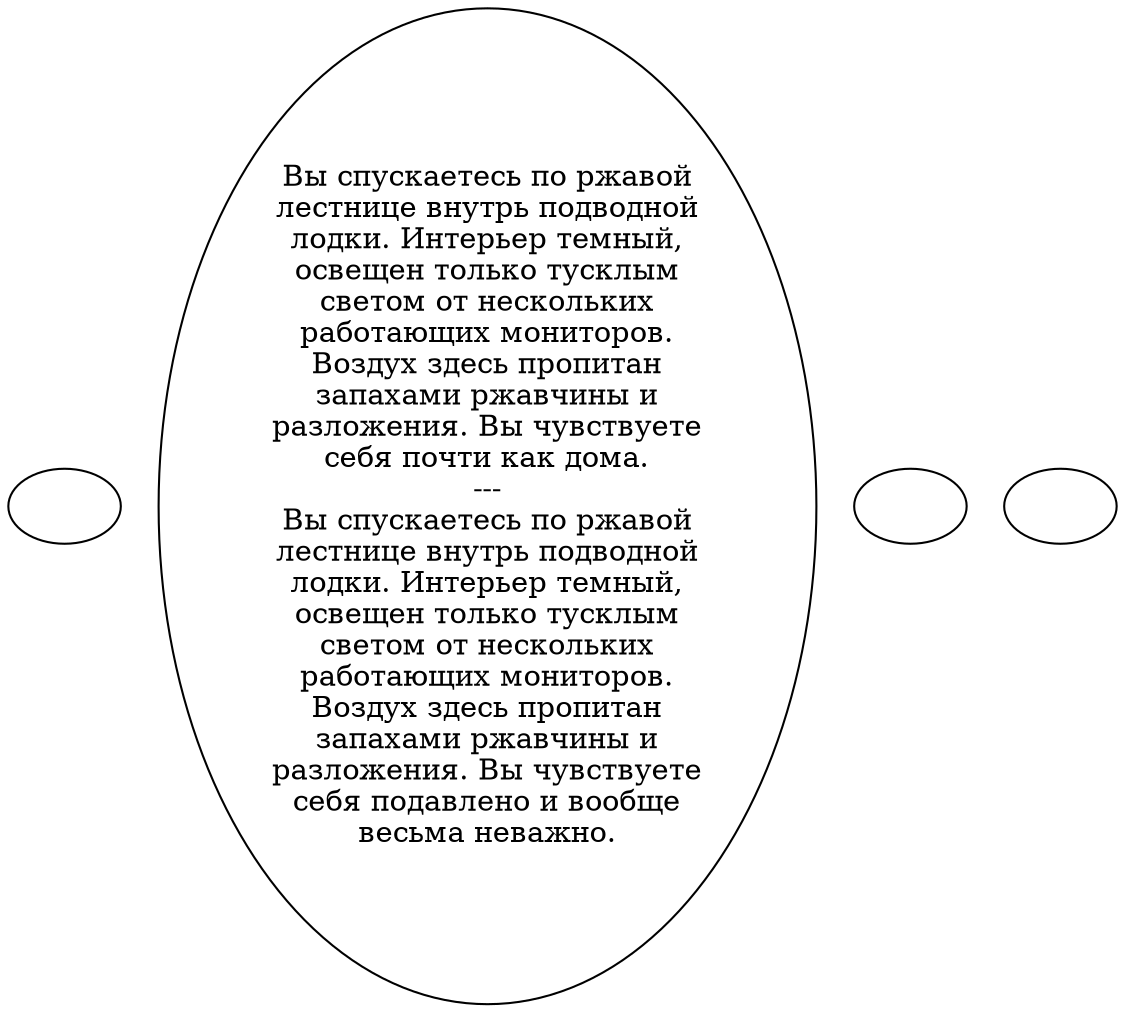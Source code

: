 digraph fssubsp {
  "start" [style=filled       fillcolor="#FFFFFF"       color="#000000"]
  "start" [label=""]
  "spatial_p_proc" [style=filled       fillcolor="#FFFFFF"       color="#000000"]
  "spatial_p_proc" [label="Вы спускаетесь по ржавой\nлестнице внутрь подводной\nлодки. Интерьер темный,\nосвещен только тусклым\nсветом от нескольких\nработающих мониторов.\nВоздух здесь пропитан\nзапахами ржавчины и\nразложения. Вы чувствуете\nсебя почти как дома.\n---\nВы спускаетесь по ржавой\nлестнице внутрь подводной\nлодки. Интерьер темный,\nосвещен только тусклым\nсветом от нескольких\nработающих мониторов.\nВоздух здесь пропитан\nзапахами ржавчины и\nразложения. Вы чувствуете\nсебя подавлено и вообще\nвесьма неважно."]
  "map_enter_p_proc" [style=filled       fillcolor="#FFFFFF"       color="#000000"]
  "map_enter_p_proc" [label=""]
  "map_update_p_proc" [style=filled       fillcolor="#FFFFFF"       color="#000000"]
  "map_update_p_proc" [label=""]
}